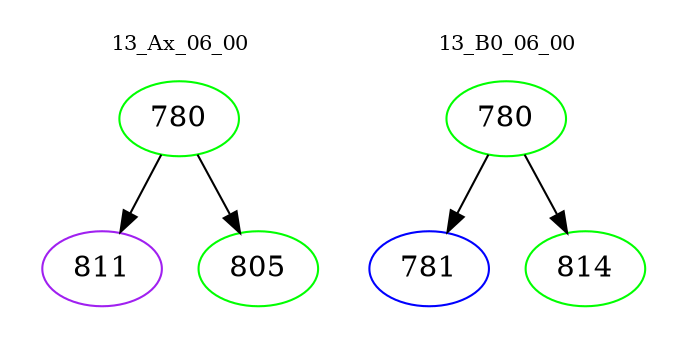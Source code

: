 digraph{
subgraph cluster_0 {
color = white
label = "13_Ax_06_00";
fontsize=10;
T0_780 [label="780", color="green"]
T0_780 -> T0_811 [color="black"]
T0_811 [label="811", color="purple"]
T0_780 -> T0_805 [color="black"]
T0_805 [label="805", color="green"]
}
subgraph cluster_1 {
color = white
label = "13_B0_06_00";
fontsize=10;
T1_780 [label="780", color="green"]
T1_780 -> T1_781 [color="black"]
T1_781 [label="781", color="blue"]
T1_780 -> T1_814 [color="black"]
T1_814 [label="814", color="green"]
}
}
